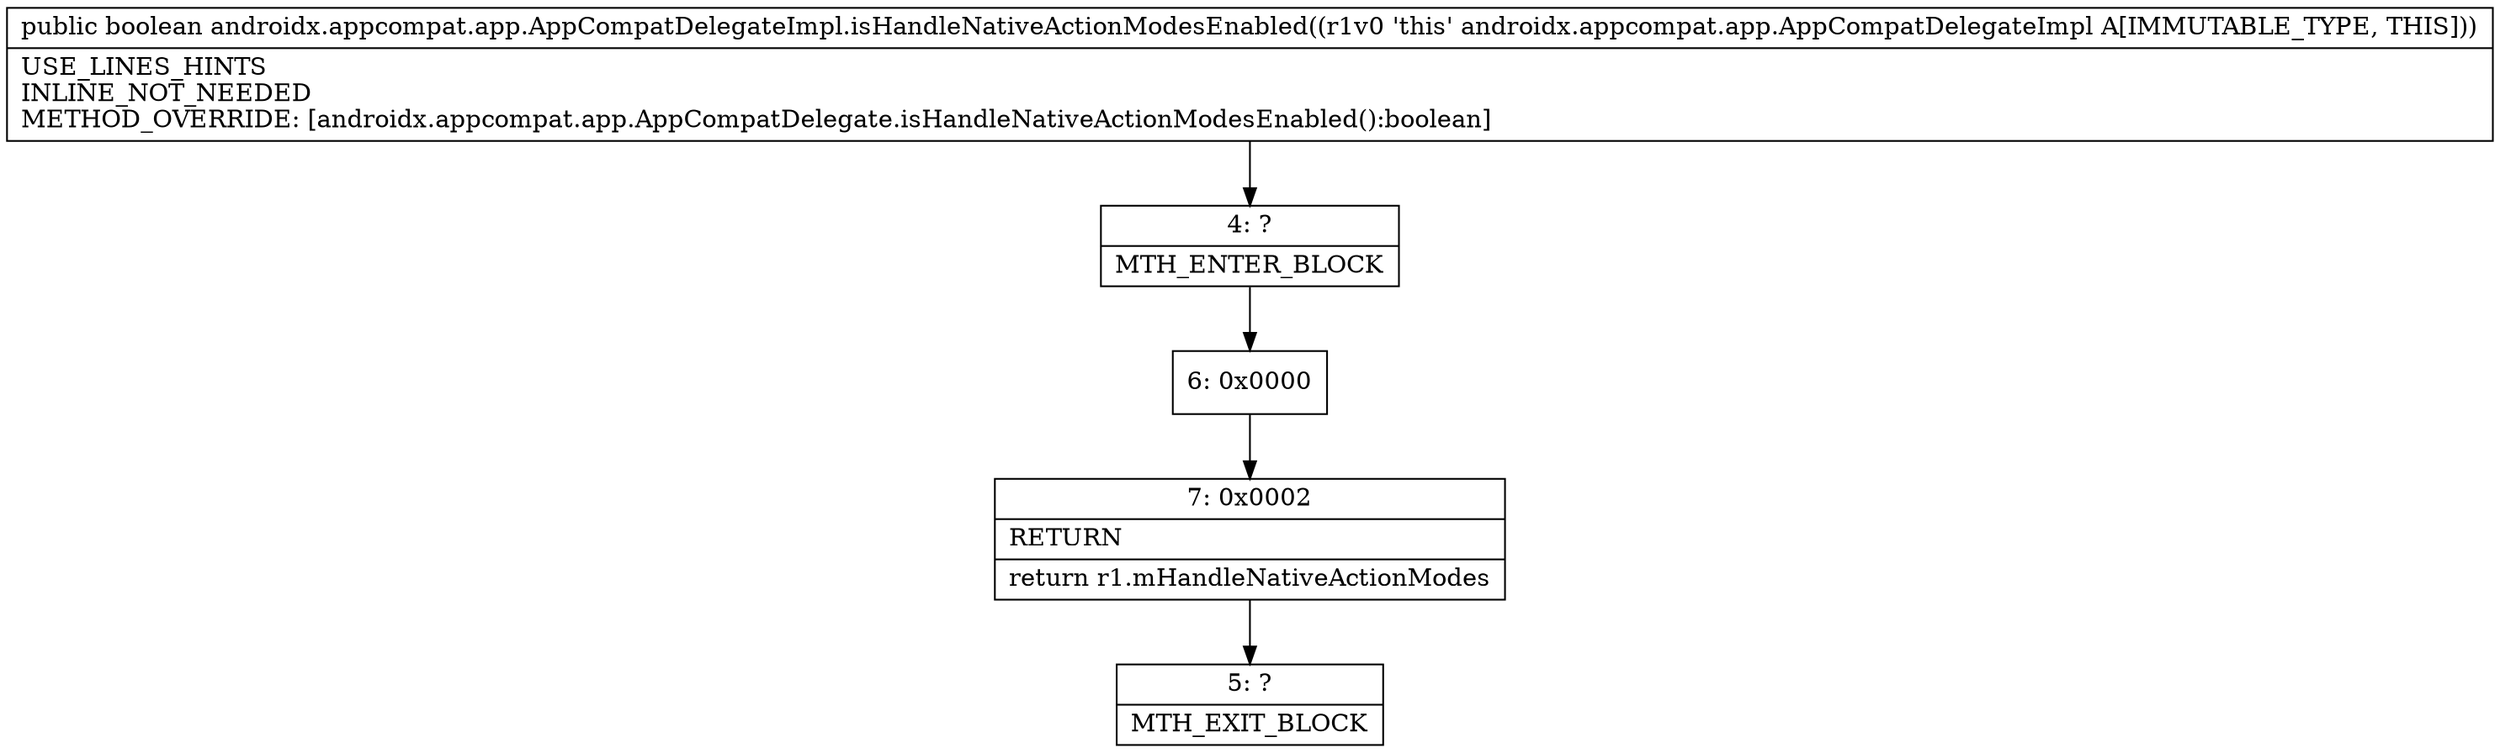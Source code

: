 digraph "CFG forandroidx.appcompat.app.AppCompatDelegateImpl.isHandleNativeActionModesEnabled()Z" {
Node_4 [shape=record,label="{4\:\ ?|MTH_ENTER_BLOCK\l}"];
Node_6 [shape=record,label="{6\:\ 0x0000}"];
Node_7 [shape=record,label="{7\:\ 0x0002|RETURN\l|return r1.mHandleNativeActionModes\l}"];
Node_5 [shape=record,label="{5\:\ ?|MTH_EXIT_BLOCK\l}"];
MethodNode[shape=record,label="{public boolean androidx.appcompat.app.AppCompatDelegateImpl.isHandleNativeActionModesEnabled((r1v0 'this' androidx.appcompat.app.AppCompatDelegateImpl A[IMMUTABLE_TYPE, THIS]))  | USE_LINES_HINTS\lINLINE_NOT_NEEDED\lMETHOD_OVERRIDE: [androidx.appcompat.app.AppCompatDelegate.isHandleNativeActionModesEnabled():boolean]\l}"];
MethodNode -> Node_4;Node_4 -> Node_6;
Node_6 -> Node_7;
Node_7 -> Node_5;
}

